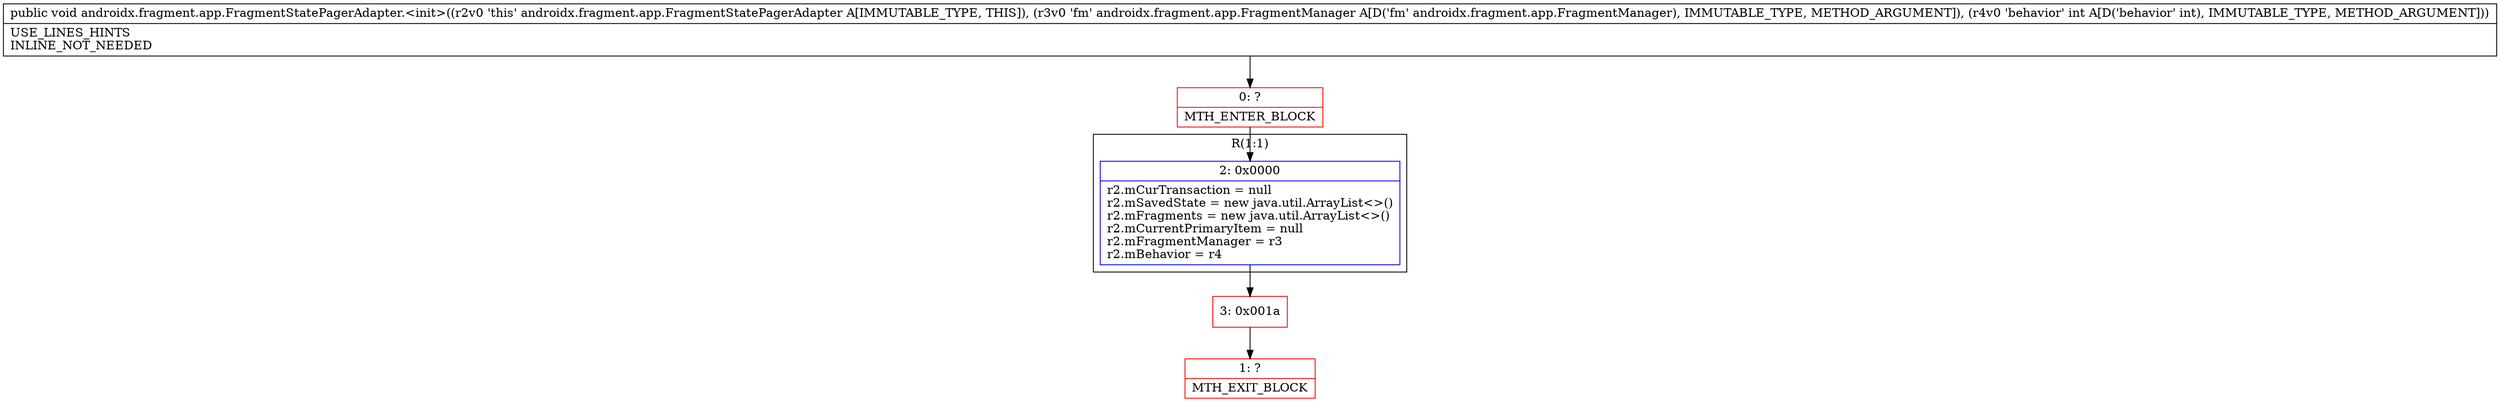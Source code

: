digraph "CFG forandroidx.fragment.app.FragmentStatePagerAdapter.\<init\>(Landroidx\/fragment\/app\/FragmentManager;I)V" {
subgraph cluster_Region_2146113551 {
label = "R(1:1)";
node [shape=record,color=blue];
Node_2 [shape=record,label="{2\:\ 0x0000|r2.mCurTransaction = null\lr2.mSavedState = new java.util.ArrayList\<\>()\lr2.mFragments = new java.util.ArrayList\<\>()\lr2.mCurrentPrimaryItem = null\lr2.mFragmentManager = r3\lr2.mBehavior = r4\l}"];
}
Node_0 [shape=record,color=red,label="{0\:\ ?|MTH_ENTER_BLOCK\l}"];
Node_3 [shape=record,color=red,label="{3\:\ 0x001a}"];
Node_1 [shape=record,color=red,label="{1\:\ ?|MTH_EXIT_BLOCK\l}"];
MethodNode[shape=record,label="{public void androidx.fragment.app.FragmentStatePagerAdapter.\<init\>((r2v0 'this' androidx.fragment.app.FragmentStatePagerAdapter A[IMMUTABLE_TYPE, THIS]), (r3v0 'fm' androidx.fragment.app.FragmentManager A[D('fm' androidx.fragment.app.FragmentManager), IMMUTABLE_TYPE, METHOD_ARGUMENT]), (r4v0 'behavior' int A[D('behavior' int), IMMUTABLE_TYPE, METHOD_ARGUMENT]))  | USE_LINES_HINTS\lINLINE_NOT_NEEDED\l}"];
MethodNode -> Node_0;Node_2 -> Node_3;
Node_0 -> Node_2;
Node_3 -> Node_1;
}

